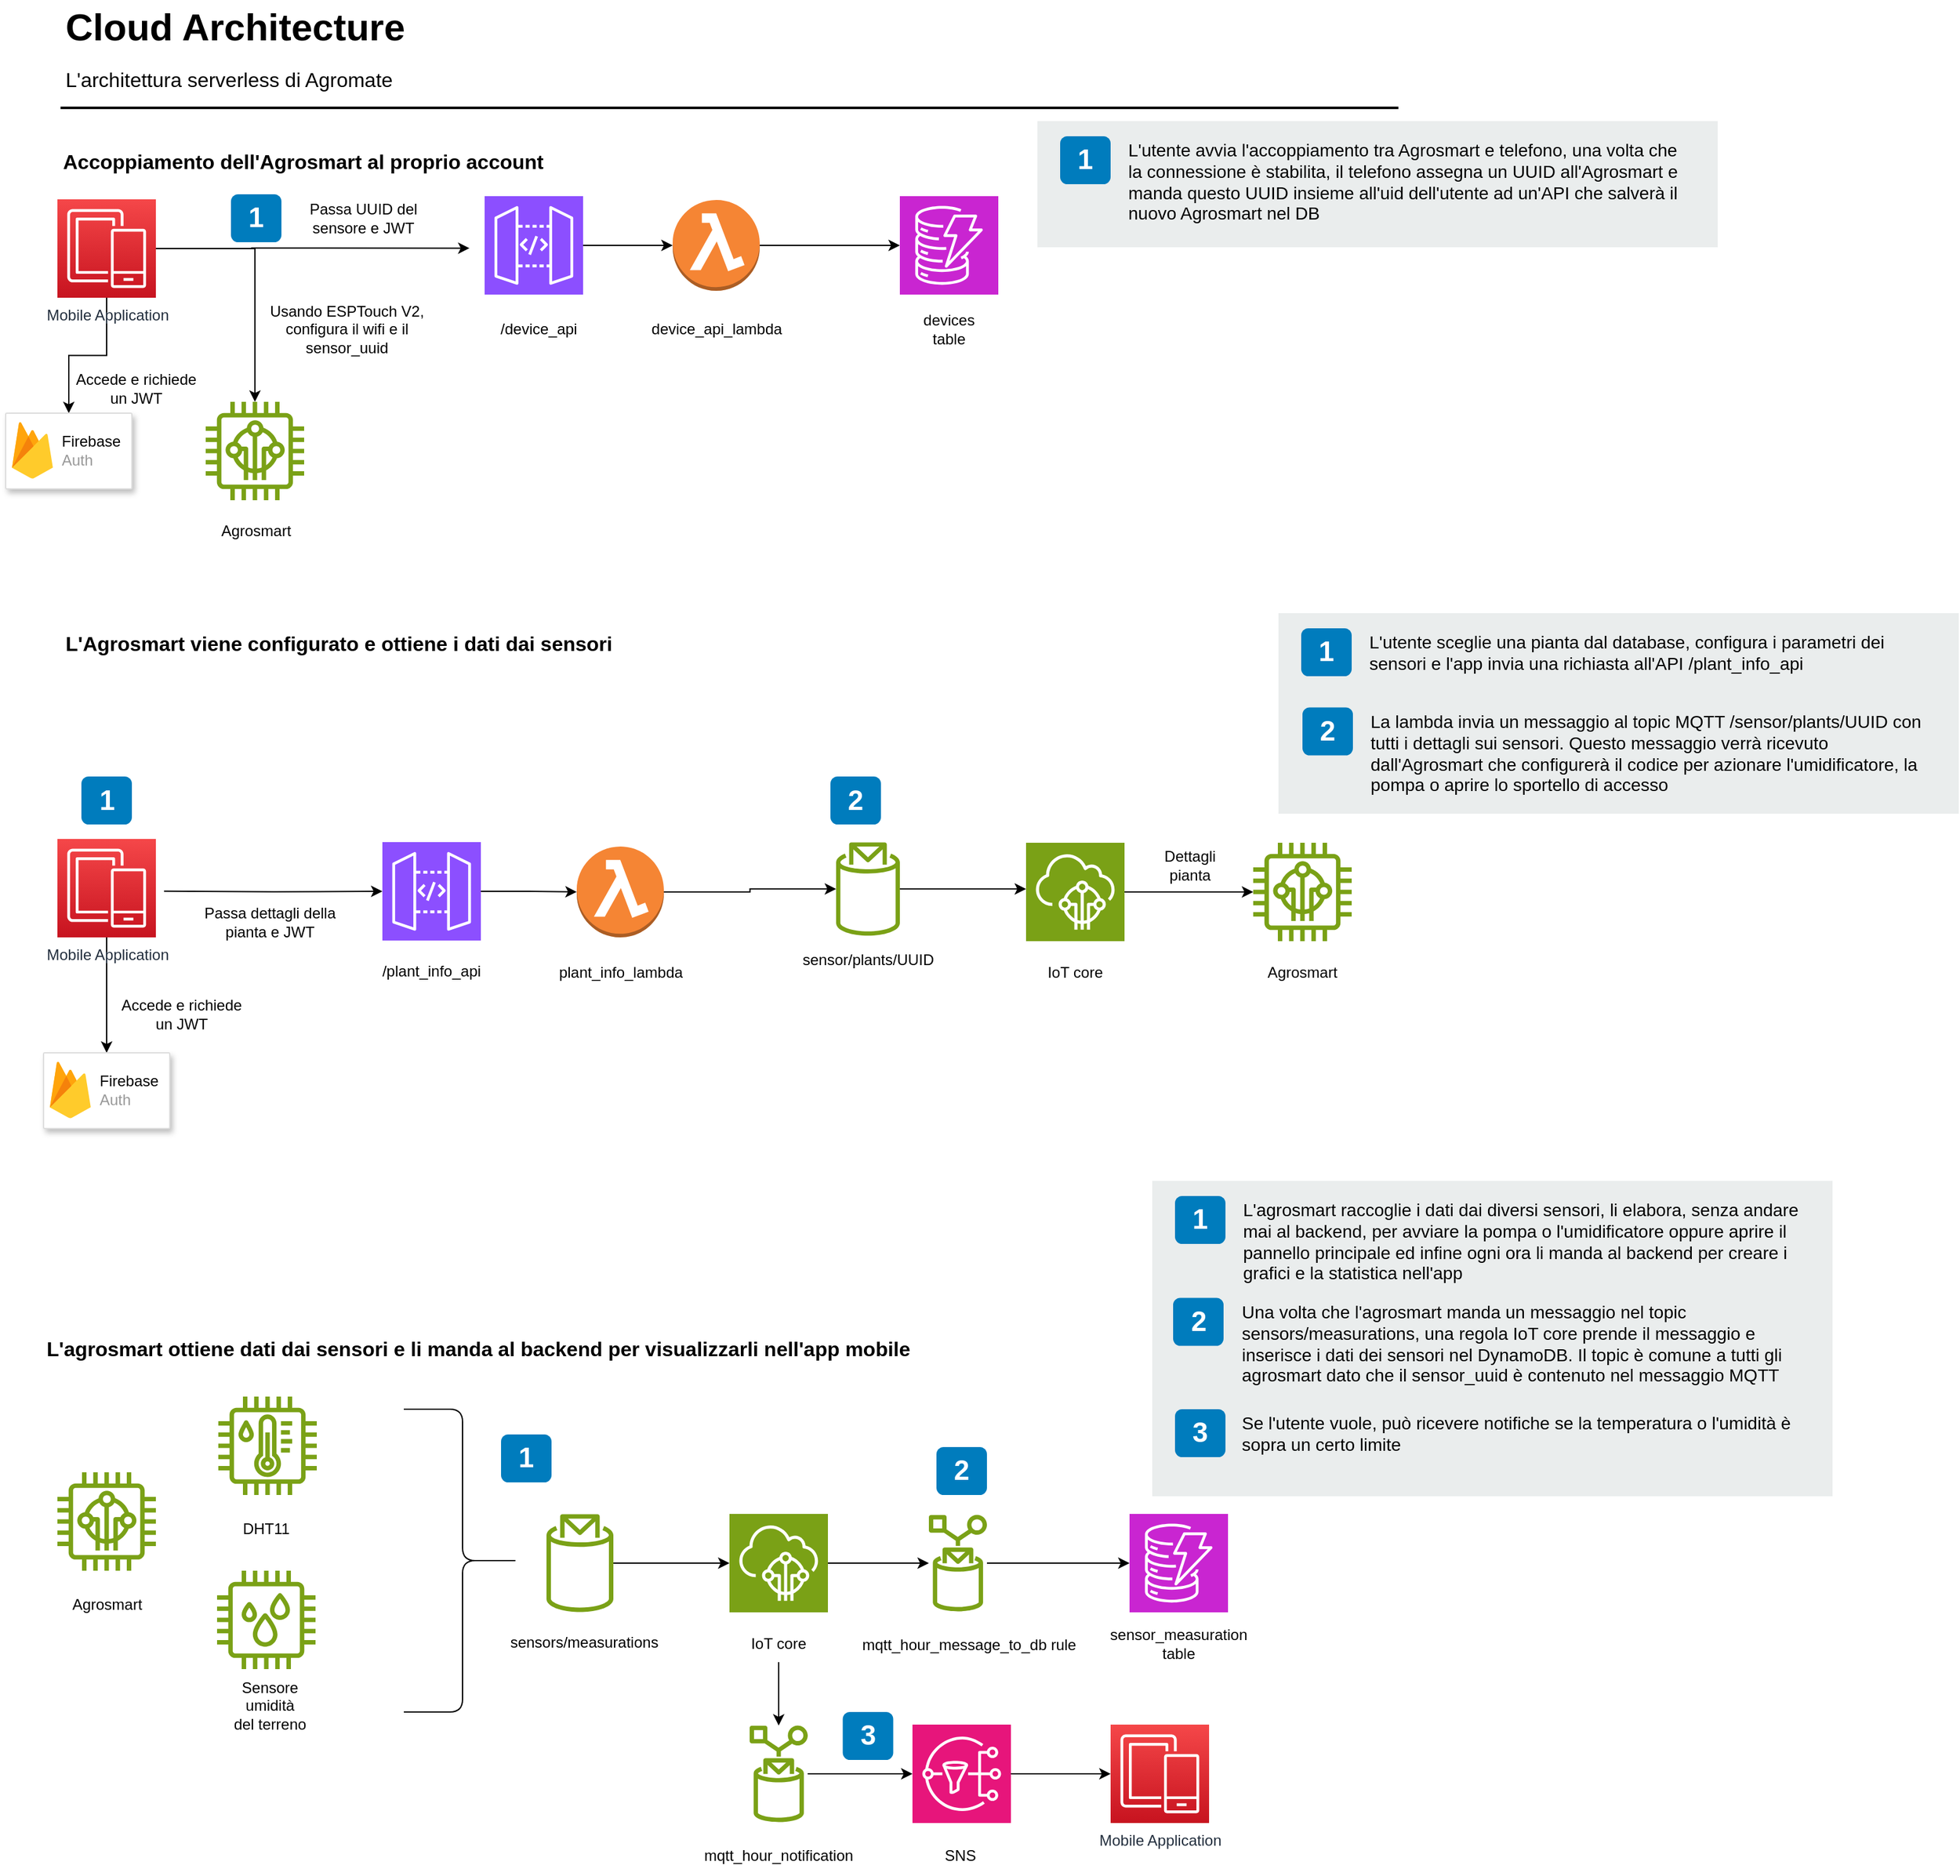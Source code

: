 <mxfile version="21.7.5" type="github">
  <diagram id="Ht1M8jgEwFfnCIfOTk4-" name="Page-1">
    <mxGraphModel dx="1424" dy="897" grid="1" gridSize="10" guides="1" tooltips="1" connect="1" arrows="1" fold="1" page="1" pageScale="1" pageWidth="1169" pageHeight="827" math="0" shadow="0">
      <root>
        <mxCell id="0" />
        <mxCell id="1" parent="0" />
        <mxCell id="-QjtrjUzRDEMRZ5MF8oH-9" value="1" style="rounded=1;whiteSpace=wrap;html=1;fillColor=#007CBD;strokeColor=none;fontColor=#FFFFFF;fontStyle=1;fontSize=22;" parent="1" vertex="1">
          <mxGeometry x="71.5" y="679.5" width="40" height="38" as="geometry" />
        </mxCell>
        <mxCell id="1DUO-ZfJQV2c34KI3G3T-34" value="" style="edgeStyle=orthogonalEdgeStyle;rounded=0;orthogonalLoop=1;jettySize=auto;html=1;" parent="1" source="-QjtrjUzRDEMRZ5MF8oH-26" target="1DUO-ZfJQV2c34KI3G3T-30" edge="1">
          <mxGeometry relative="1" as="geometry" />
        </mxCell>
        <mxCell id="-QjtrjUzRDEMRZ5MF8oH-26" value="Mobile Application" style="outlineConnect=0;fontColor=#232F3E;gradientColor=#F54749;gradientDirection=north;fillColor=#C7131F;strokeColor=#ffffff;dashed=0;verticalLabelPosition=bottom;verticalAlign=top;align=center;html=1;fontSize=12;fontStyle=0;aspect=fixed;shape=mxgraph.aws4.resourceIcon;resIcon=mxgraph.aws4.mobile;" parent="1" vertex="1">
          <mxGeometry x="52.5" y="729" width="78" height="78" as="geometry" />
        </mxCell>
        <mxCell id="-QjtrjUzRDEMRZ5MF8oH-27" value="2" style="rounded=1;whiteSpace=wrap;html=1;fillColor=#007CBD;strokeColor=none;fontColor=#FFFFFF;fontStyle=1;fontSize=22;" parent="1" vertex="1">
          <mxGeometry x="665" y="679.5" width="40" height="38" as="geometry" />
        </mxCell>
        <mxCell id="-QjtrjUzRDEMRZ5MF8oH-47" value="Cloud Architecture" style="text;html=1;resizable=0;points=[];autosize=1;align=left;verticalAlign=top;spacingTop=-4;fontSize=30;fontStyle=1" parent="1" vertex="1">
          <mxGeometry x="56.5" y="64.5" width="290" height="40" as="geometry" />
        </mxCell>
        <mxCell id="-QjtrjUzRDEMRZ5MF8oH-48" value="L&#39;architettura serverless di Agromate" style="text;html=1;resizable=0;points=[];autosize=1;align=left;verticalAlign=top;spacingTop=-4;fontSize=16;" parent="1" vertex="1">
          <mxGeometry x="56.5" y="114.5" width="280" height="30" as="geometry" />
        </mxCell>
        <mxCell id="-QjtrjUzRDEMRZ5MF8oH-49" value="&lt;div&gt;L&#39;Agrosmart viene configurato e ottiene i dati dai sensori&lt;/div&gt;" style="text;html=1;resizable=0;points=[];autosize=1;align=left;verticalAlign=top;spacingTop=-4;fontSize=16;fontStyle=1" parent="1" vertex="1">
          <mxGeometry x="56.5" y="561.5" width="450" height="30" as="geometry" />
        </mxCell>
        <mxCell id="SCVMTBWpLvtzJIhz15lM-1" value="" style="line;strokeWidth=2;html=1;fontSize=14;" parent="1" vertex="1">
          <mxGeometry x="55" y="144.5" width="1060" height="10" as="geometry" />
        </mxCell>
        <mxCell id="7OVz4w7n9kzEPWy-4BBC-3" value="" style="rounded=0;whiteSpace=wrap;html=1;fillColor=#EAEDED;fontSize=22;fontColor=#FFFFFF;strokeColor=none;labelBackgroundColor=none;" parent="1" vertex="1">
          <mxGeometry x="1020" y="550" width="539" height="159" as="geometry" />
        </mxCell>
        <mxCell id="7OVz4w7n9kzEPWy-4BBC-4" value="1" style="rounded=1;whiteSpace=wrap;html=1;fillColor=#007CBD;strokeColor=none;fontColor=#FFFFFF;fontStyle=1;fontSize=22;labelBackgroundColor=none;" parent="1" vertex="1">
          <mxGeometry x="1038" y="562" width="40" height="38" as="geometry" />
        </mxCell>
        <mxCell id="7OVz4w7n9kzEPWy-4BBC-5" value="2" style="rounded=1;whiteSpace=wrap;html=1;fillColor=#007CBD;strokeColor=none;fontColor=#FFFFFF;fontStyle=1;fontSize=22;labelBackgroundColor=none;" parent="1" vertex="1">
          <mxGeometry x="1039" y="624.75" width="40" height="38" as="geometry" />
        </mxCell>
        <mxCell id="7OVz4w7n9kzEPWy-4BBC-13" value="L&#39;utente sceglie una pianta dal database, configura i parametri dei sensori e l&#39;app invia una richiasta all&#39;API /plant_info_api" style="text;html=1;align=left;verticalAlign=top;spacingTop=-4;fontSize=14;labelBackgroundColor=none;whiteSpace=wrap;" parent="1" vertex="1">
          <mxGeometry x="1089.5" y="561.5" width="449" height="47.5" as="geometry" />
        </mxCell>
        <mxCell id="7OVz4w7n9kzEPWy-4BBC-14" value="La lambda invia un messaggio al topic MQTT /sensor/plants/UUID con tutti i dettagli sui sensori. Questo messaggio verrà ricevuto dall&#39;Agrosmart che configurerà il codice per azionare l&#39;umidificatore, la pompa o aprire lo sportello di accesso" style="text;html=1;align=left;verticalAlign=top;spacingTop=-4;fontSize=14;labelBackgroundColor=none;whiteSpace=wrap;" parent="1" vertex="1">
          <mxGeometry x="1091" y="625.25" width="450" height="73.75" as="geometry" />
        </mxCell>
        <mxCell id="1DUO-ZfJQV2c34KI3G3T-9" value="" style="edgeStyle=orthogonalEdgeStyle;rounded=0;orthogonalLoop=1;jettySize=auto;html=1;" parent="1" target="1DUO-ZfJQV2c34KI3G3T-8" edge="1">
          <mxGeometry relative="1" as="geometry">
            <mxPoint x="137" y="770.412" as="sourcePoint" />
          </mxGeometry>
        </mxCell>
        <mxCell id="1DUO-ZfJQV2c34KI3G3T-11" value="" style="edgeStyle=orthogonalEdgeStyle;rounded=0;orthogonalLoop=1;jettySize=auto;html=1;" parent="1" source="1DUO-ZfJQV2c34KI3G3T-8" target="1DUO-ZfJQV2c34KI3G3T-10" edge="1">
          <mxGeometry relative="1" as="geometry" />
        </mxCell>
        <mxCell id="1DUO-ZfJQV2c34KI3G3T-8" value="" style="sketch=0;points=[[0,0,0],[0.25,0,0],[0.5,0,0],[0.75,0,0],[1,0,0],[0,1,0],[0.25,1,0],[0.5,1,0],[0.75,1,0],[1,1,0],[0,0.25,0],[0,0.5,0],[0,0.75,0],[1,0.25,0],[1,0.5,0],[1,0.75,0]];outlineConnect=0;fontColor=#232F3E;fillColor=#8C4FFF;strokeColor=#ffffff;dashed=0;verticalLabelPosition=bottom;verticalAlign=top;align=center;html=1;fontSize=12;fontStyle=0;aspect=fixed;shape=mxgraph.aws4.resourceIcon;resIcon=mxgraph.aws4.api_gateway;" parent="1" vertex="1">
          <mxGeometry x="310" y="731.5" width="78" height="78" as="geometry" />
        </mxCell>
        <mxCell id="1DUO-ZfJQV2c34KI3G3T-13" value="" style="edgeStyle=orthogonalEdgeStyle;rounded=0;orthogonalLoop=1;jettySize=auto;html=1;" parent="1" source="1DUO-ZfJQV2c34KI3G3T-10" target="1DUO-ZfJQV2c34KI3G3T-12" edge="1">
          <mxGeometry relative="1" as="geometry" />
        </mxCell>
        <mxCell id="1DUO-ZfJQV2c34KI3G3T-10" value="" style="outlineConnect=0;dashed=0;verticalLabelPosition=bottom;verticalAlign=top;align=center;html=1;shape=mxgraph.aws3.lambda_function;fillColor=#F58534;gradientColor=none;" parent="1" vertex="1">
          <mxGeometry x="464" y="735" width="69" height="72" as="geometry" />
        </mxCell>
        <mxCell id="1DUO-ZfJQV2c34KI3G3T-25" value="" style="edgeStyle=orthogonalEdgeStyle;rounded=0;orthogonalLoop=1;jettySize=auto;html=1;" parent="1" source="1DUO-ZfJQV2c34KI3G3T-12" target="1DUO-ZfJQV2c34KI3G3T-16" edge="1">
          <mxGeometry relative="1" as="geometry">
            <Array as="points">
              <mxPoint x="800" y="769" />
              <mxPoint x="800" y="769" />
            </Array>
          </mxGeometry>
        </mxCell>
        <mxCell id="1DUO-ZfJQV2c34KI3G3T-12" value="" style="sketch=0;outlineConnect=0;fontColor=#232F3E;gradientColor=none;fillColor=#7AA116;strokeColor=none;dashed=0;verticalLabelPosition=bottom;verticalAlign=top;align=center;html=1;fontSize=12;fontStyle=0;aspect=fixed;pointerEvents=1;shape=mxgraph.aws4.topic_2;" parent="1" vertex="1">
          <mxGeometry x="669.5" y="731.5" width="50.5" height="74.32" as="geometry" />
        </mxCell>
        <mxCell id="1DUO-ZfJQV2c34KI3G3T-18" value="" style="edgeStyle=orthogonalEdgeStyle;rounded=0;orthogonalLoop=1;jettySize=auto;html=1;" parent="1" source="1DUO-ZfJQV2c34KI3G3T-16" target="1DUO-ZfJQV2c34KI3G3T-17" edge="1">
          <mxGeometry relative="1" as="geometry" />
        </mxCell>
        <mxCell id="1DUO-ZfJQV2c34KI3G3T-16" value="" style="sketch=0;points=[[0,0,0],[0.25,0,0],[0.5,0,0],[0.75,0,0],[1,0,0],[0,1,0],[0.25,1,0],[0.5,1,0],[0.75,1,0],[1,1,0],[0,0.25,0],[0,0.5,0],[0,0.75,0],[1,0.25,0],[1,0.5,0],[1,0.75,0]];outlineConnect=0;fontColor=#232F3E;fillColor=#7AA116;strokeColor=#ffffff;dashed=0;verticalLabelPosition=bottom;verticalAlign=top;align=center;html=1;fontSize=12;fontStyle=0;aspect=fixed;shape=mxgraph.aws4.resourceIcon;resIcon=mxgraph.aws4.iot_core;" parent="1" vertex="1">
          <mxGeometry x="820" y="732" width="78" height="78" as="geometry" />
        </mxCell>
        <mxCell id="1DUO-ZfJQV2c34KI3G3T-17" value="" style="sketch=0;outlineConnect=0;fontColor=#232F3E;gradientColor=none;fillColor=#7AA116;strokeColor=none;dashed=0;verticalLabelPosition=bottom;verticalAlign=top;align=center;html=1;fontSize=12;fontStyle=0;aspect=fixed;pointerEvents=1;shape=mxgraph.aws4.iot_thing_freertos_device;" parent="1" vertex="1">
          <mxGeometry x="1000" y="732" width="78" height="78" as="geometry" />
        </mxCell>
        <mxCell id="1DUO-ZfJQV2c34KI3G3T-19" value="/plant_info_api" style="text;html=1;strokeColor=none;fillColor=none;align=center;verticalAlign=middle;whiteSpace=wrap;rounded=0;" parent="1" vertex="1">
          <mxGeometry x="319" y="819" width="60" height="30" as="geometry" />
        </mxCell>
        <mxCell id="1DUO-ZfJQV2c34KI3G3T-20" value="plant_info_lambda" style="text;html=1;strokeColor=none;fillColor=none;align=center;verticalAlign=middle;whiteSpace=wrap;rounded=0;" parent="1" vertex="1">
          <mxGeometry x="469" y="820" width="60" height="30" as="geometry" />
        </mxCell>
        <mxCell id="1DUO-ZfJQV2c34KI3G3T-21" value="sensor/plants/UUID" style="text;html=1;strokeColor=none;fillColor=none;align=center;verticalAlign=middle;whiteSpace=wrap;rounded=0;" parent="1" vertex="1">
          <mxGeometry x="665" y="810" width="60" height="30" as="geometry" />
        </mxCell>
        <mxCell id="1DUO-ZfJQV2c34KI3G3T-22" value="Agrosmart" style="text;html=1;strokeColor=none;fillColor=none;align=center;verticalAlign=middle;whiteSpace=wrap;rounded=0;" parent="1" vertex="1">
          <mxGeometry x="1009" y="820" width="60" height="30" as="geometry" />
        </mxCell>
        <mxCell id="1DUO-ZfJQV2c34KI3G3T-23" value="IoT core" style="text;html=1;strokeColor=none;fillColor=none;align=center;verticalAlign=middle;whiteSpace=wrap;rounded=0;" parent="1" vertex="1">
          <mxGeometry x="829" y="820" width="60" height="30" as="geometry" />
        </mxCell>
        <mxCell id="1DUO-ZfJQV2c34KI3G3T-28" value="Accoppiamento dell&#39;Agrosmart al proprio account" style="text;html=1;resizable=0;points=[];autosize=1;align=left;verticalAlign=top;spacingTop=-4;fontSize=16;fontStyle=1" parent="1" vertex="1">
          <mxGeometry x="55" y="180" width="400" height="30" as="geometry" />
        </mxCell>
        <mxCell id="1DUO-ZfJQV2c34KI3G3T-29" value="Passa dettagli della pianta e JWT" style="text;html=1;strokeColor=none;fillColor=none;align=center;verticalAlign=middle;whiteSpace=wrap;rounded=0;" parent="1" vertex="1">
          <mxGeometry x="156" y="780" width="130" height="30" as="geometry" />
        </mxCell>
        <mxCell id="1DUO-ZfJQV2c34KI3G3T-30" value="" style="strokeColor=#dddddd;shadow=1;strokeWidth=1;rounded=1;absoluteArcSize=1;arcSize=2;" parent="1" vertex="1">
          <mxGeometry x="41.5" y="898.5" width="100" height="60" as="geometry" />
        </mxCell>
        <mxCell id="1DUO-ZfJQV2c34KI3G3T-31" value="&lt;div&gt;&lt;font color=&quot;#000000&quot;&gt;Firebase&lt;/font&gt;&lt;br&gt;&lt;/div&gt;&lt;div&gt;Auth&lt;/div&gt;" style="sketch=0;dashed=0;connectable=0;html=1;fillColor=#5184F3;strokeColor=none;shape=mxgraph.gcp2.firebase;part=1;labelPosition=right;verticalLabelPosition=middle;align=left;verticalAlign=middle;spacingLeft=5;fontColor=#999999;fontSize=12;" parent="1DUO-ZfJQV2c34KI3G3T-30" vertex="1">
          <mxGeometry width="32.4" height="45" relative="1" as="geometry">
            <mxPoint x="5" y="7" as="offset" />
          </mxGeometry>
        </mxCell>
        <mxCell id="1DUO-ZfJQV2c34KI3G3T-35" value="Accede e richiede un JWT" style="text;html=1;strokeColor=none;fillColor=none;align=center;verticalAlign=middle;whiteSpace=wrap;rounded=0;" parent="1" vertex="1">
          <mxGeometry x="96" y="849" width="110" height="38.5" as="geometry" />
        </mxCell>
        <mxCell id="1DUO-ZfJQV2c34KI3G3T-36" value="1" style="rounded=1;whiteSpace=wrap;html=1;fillColor=#007CBD;strokeColor=none;fontColor=#FFFFFF;fontStyle=1;fontSize=22;" parent="1" vertex="1">
          <mxGeometry x="190" y="218" width="40" height="38" as="geometry" />
        </mxCell>
        <mxCell id="1DUO-ZfJQV2c34KI3G3T-37" value="" style="edgeStyle=orthogonalEdgeStyle;rounded=0;orthogonalLoop=1;jettySize=auto;html=1;" parent="1" source="1DUO-ZfJQV2c34KI3G3T-38" target="1DUO-ZfJQV2c34KI3G3T-46" edge="1">
          <mxGeometry relative="1" as="geometry" />
        </mxCell>
        <mxCell id="1DUO-ZfJQV2c34KI3G3T-52" value="" style="edgeStyle=orthogonalEdgeStyle;rounded=0;orthogonalLoop=1;jettySize=auto;html=1;" parent="1" source="1DUO-ZfJQV2c34KI3G3T-38" target="1DUO-ZfJQV2c34KI3G3T-49" edge="1">
          <mxGeometry relative="1" as="geometry" />
        </mxCell>
        <mxCell id="1DUO-ZfJQV2c34KI3G3T-38" value="Mobile Application" style="outlineConnect=0;fontColor=#232F3E;gradientColor=#F54749;gradientDirection=north;fillColor=#C7131F;strokeColor=#ffffff;dashed=0;verticalLabelPosition=bottom;verticalAlign=top;align=center;html=1;fontSize=12;fontStyle=0;aspect=fixed;shape=mxgraph.aws4.resourceIcon;resIcon=mxgraph.aws4.mobile;" parent="1" vertex="1">
          <mxGeometry x="52.5" y="222" width="78" height="78" as="geometry" />
        </mxCell>
        <mxCell id="1DUO-ZfJQV2c34KI3G3T-39" value="" style="edgeStyle=orthogonalEdgeStyle;rounded=0;orthogonalLoop=1;jettySize=auto;html=1;" parent="1" edge="1">
          <mxGeometry relative="1" as="geometry">
            <mxPoint x="206" y="260.652" as="sourcePoint" />
            <mxPoint x="379" y="260.706" as="targetPoint" />
          </mxGeometry>
        </mxCell>
        <mxCell id="1DUO-ZfJQV2c34KI3G3T-40" value="" style="edgeStyle=orthogonalEdgeStyle;rounded=0;orthogonalLoop=1;jettySize=auto;html=1;" parent="1" source="1DUO-ZfJQV2c34KI3G3T-41" target="1DUO-ZfJQV2c34KI3G3T-42" edge="1">
          <mxGeometry relative="1" as="geometry" />
        </mxCell>
        <mxCell id="1DUO-ZfJQV2c34KI3G3T-41" value="" style="sketch=0;points=[[0,0,0],[0.25,0,0],[0.5,0,0],[0.75,0,0],[1,0,0],[0,1,0],[0.25,1,0],[0.5,1,0],[0.75,1,0],[1,1,0],[0,0.25,0],[0,0.5,0],[0,0.75,0],[1,0.25,0],[1,0.5,0],[1,0.75,0]];outlineConnect=0;fontColor=#232F3E;fillColor=#8C4FFF;strokeColor=#ffffff;dashed=0;verticalLabelPosition=bottom;verticalAlign=top;align=center;html=1;fontSize=12;fontStyle=0;aspect=fixed;shape=mxgraph.aws4.resourceIcon;resIcon=mxgraph.aws4.api_gateway;" parent="1" vertex="1">
          <mxGeometry x="391" y="219.5" width="78" height="78" as="geometry" />
        </mxCell>
        <mxCell id="1DUO-ZfJQV2c34KI3G3T-60" value="" style="edgeStyle=orthogonalEdgeStyle;rounded=0;orthogonalLoop=1;jettySize=auto;html=1;" parent="1" source="1DUO-ZfJQV2c34KI3G3T-42" target="1DUO-ZfJQV2c34KI3G3T-59" edge="1">
          <mxGeometry relative="1" as="geometry" />
        </mxCell>
        <mxCell id="1DUO-ZfJQV2c34KI3G3T-42" value="" style="outlineConnect=0;dashed=0;verticalLabelPosition=bottom;verticalAlign=top;align=center;html=1;shape=mxgraph.aws3.lambda_function;fillColor=#F58534;gradientColor=none;" parent="1" vertex="1">
          <mxGeometry x="540" y="222.5" width="69" height="72" as="geometry" />
        </mxCell>
        <mxCell id="1DUO-ZfJQV2c34KI3G3T-43" value="/device_api" style="text;html=1;strokeColor=none;fillColor=none;align=center;verticalAlign=middle;whiteSpace=wrap;rounded=0;" parent="1" vertex="1">
          <mxGeometry x="404" y="310" width="60" height="30" as="geometry" />
        </mxCell>
        <mxCell id="1DUO-ZfJQV2c34KI3G3T-44" value="&lt;div&gt;device_api_lambda&lt;/div&gt;" style="text;html=1;strokeColor=none;fillColor=none;align=center;verticalAlign=middle;whiteSpace=wrap;rounded=0;" parent="1" vertex="1">
          <mxGeometry x="544.5" y="310" width="60" height="30" as="geometry" />
        </mxCell>
        <mxCell id="1DUO-ZfJQV2c34KI3G3T-45" value="Passa UUID del sensore e JWT" style="text;html=1;strokeColor=none;fillColor=none;align=center;verticalAlign=middle;whiteSpace=wrap;rounded=0;" parent="1" vertex="1">
          <mxGeometry x="230" y="222" width="130" height="30" as="geometry" />
        </mxCell>
        <mxCell id="1DUO-ZfJQV2c34KI3G3T-46" value="" style="strokeColor=#dddddd;shadow=1;strokeWidth=1;rounded=1;absoluteArcSize=1;arcSize=2;" parent="1" vertex="1">
          <mxGeometry x="11.5" y="391.5" width="100" height="60" as="geometry" />
        </mxCell>
        <mxCell id="1DUO-ZfJQV2c34KI3G3T-47" value="&lt;div&gt;&lt;font color=&quot;#000000&quot;&gt;Firebase&lt;/font&gt;&lt;br&gt;&lt;/div&gt;&lt;div&gt;Auth&lt;/div&gt;" style="sketch=0;dashed=0;connectable=0;html=1;fillColor=#5184F3;strokeColor=none;shape=mxgraph.gcp2.firebase;part=1;labelPosition=right;verticalLabelPosition=middle;align=left;verticalAlign=middle;spacingLeft=5;fontColor=#999999;fontSize=12;" parent="1DUO-ZfJQV2c34KI3G3T-46" vertex="1">
          <mxGeometry width="32.4" height="45" relative="1" as="geometry">
            <mxPoint x="5" y="7" as="offset" />
          </mxGeometry>
        </mxCell>
        <mxCell id="1DUO-ZfJQV2c34KI3G3T-48" value="Accede e richiede un JWT" style="text;html=1;strokeColor=none;fillColor=none;align=center;verticalAlign=middle;whiteSpace=wrap;rounded=0;" parent="1" vertex="1">
          <mxGeometry x="60" y="353" width="110" height="38.5" as="geometry" />
        </mxCell>
        <mxCell id="1DUO-ZfJQV2c34KI3G3T-49" value="" style="sketch=0;outlineConnect=0;fontColor=#232F3E;gradientColor=none;fillColor=#7AA116;strokeColor=none;dashed=0;verticalLabelPosition=bottom;verticalAlign=top;align=center;html=1;fontSize=12;fontStyle=0;aspect=fixed;pointerEvents=1;shape=mxgraph.aws4.iot_thing_freertos_device;" parent="1" vertex="1">
          <mxGeometry x="170" y="382.5" width="78" height="78" as="geometry" />
        </mxCell>
        <mxCell id="1DUO-ZfJQV2c34KI3G3T-53" value="Usando ESPTouch V2, configura il wifi e il sensor_uuid" style="text;html=1;strokeColor=none;fillColor=none;align=center;verticalAlign=middle;whiteSpace=wrap;rounded=0;" parent="1" vertex="1">
          <mxGeometry x="216.5" y="300.5" width="130" height="49" as="geometry" />
        </mxCell>
        <mxCell id="1DUO-ZfJQV2c34KI3G3T-54" value="" style="rounded=0;whiteSpace=wrap;html=1;fillColor=#EAEDED;fontSize=22;fontColor=#FFFFFF;strokeColor=none;labelBackgroundColor=none;" parent="1" vertex="1">
          <mxGeometry x="829" y="160" width="539" height="100" as="geometry" />
        </mxCell>
        <mxCell id="1DUO-ZfJQV2c34KI3G3T-55" value="1" style="rounded=1;whiteSpace=wrap;html=1;fillColor=#007CBD;strokeColor=none;fontColor=#FFFFFF;fontStyle=1;fontSize=22;labelBackgroundColor=none;" parent="1" vertex="1">
          <mxGeometry x="847" y="172" width="40" height="38" as="geometry" />
        </mxCell>
        <mxCell id="1DUO-ZfJQV2c34KI3G3T-57" value="L&#39;utente avvia l&#39;accoppiamento tra Agrosmart e telefono, una volta che la connessione è stabilita, il telefono assegna un UUID all&#39;Agrosmart e manda questo UUID insieme all&#39;uid dell&#39;utente ad un&#39;API che salverà il nuovo Agrosmart nel DB" style="text;html=1;align=left;verticalAlign=top;spacingTop=-4;fontSize=14;labelBackgroundColor=none;whiteSpace=wrap;" parent="1" vertex="1">
          <mxGeometry x="898.5" y="171.5" width="449" height="78.5" as="geometry" />
        </mxCell>
        <mxCell id="1DUO-ZfJQV2c34KI3G3T-59" value="" style="sketch=0;points=[[0,0,0],[0.25,0,0],[0.5,0,0],[0.75,0,0],[1,0,0],[0,1,0],[0.25,1,0],[0.5,1,0],[0.75,1,0],[1,1,0],[0,0.25,0],[0,0.5,0],[0,0.75,0],[1,0.25,0],[1,0.5,0],[1,0.75,0]];outlineConnect=0;fontColor=#232F3E;fillColor=#C925D1;strokeColor=#ffffff;dashed=0;verticalLabelPosition=bottom;verticalAlign=top;align=center;html=1;fontSize=12;fontStyle=0;aspect=fixed;shape=mxgraph.aws4.resourceIcon;resIcon=mxgraph.aws4.dynamodb;" parent="1" vertex="1">
          <mxGeometry x="720" y="219.5" width="78" height="78" as="geometry" />
        </mxCell>
        <mxCell id="1DUO-ZfJQV2c34KI3G3T-61" value="devices table" style="text;html=1;strokeColor=none;fillColor=none;align=center;verticalAlign=middle;whiteSpace=wrap;rounded=0;" parent="1" vertex="1">
          <mxGeometry x="729" y="310" width="60" height="30" as="geometry" />
        </mxCell>
        <mxCell id="1DUO-ZfJQV2c34KI3G3T-62" value="Agrosmart" style="text;html=1;strokeColor=none;fillColor=none;align=center;verticalAlign=middle;whiteSpace=wrap;rounded=0;" parent="1" vertex="1">
          <mxGeometry x="180" y="470" width="60" height="30" as="geometry" />
        </mxCell>
        <mxCell id="1DUO-ZfJQV2c34KI3G3T-63" value="Dettagli pianta" style="text;html=1;strokeColor=none;fillColor=none;align=center;verticalAlign=middle;whiteSpace=wrap;rounded=0;" parent="1" vertex="1">
          <mxGeometry x="920" y="735" width="60" height="30" as="geometry" />
        </mxCell>
        <mxCell id="1DUO-ZfJQV2c34KI3G3T-64" value="L&#39;agrosmart ottiene dati dai sensori e li manda al backend per visualizzarli nell&#39;app mobile" style="text;html=1;resizable=0;points=[];autosize=1;align=left;verticalAlign=top;spacingTop=-4;fontSize=16;fontStyle=1" parent="1" vertex="1">
          <mxGeometry x="41.5" y="1121" width="710" height="30" as="geometry" />
        </mxCell>
        <mxCell id="1DUO-ZfJQV2c34KI3G3T-65" value="" style="sketch=0;outlineConnect=0;fontColor=#232F3E;gradientColor=none;fillColor=#7AA116;strokeColor=none;dashed=0;verticalLabelPosition=bottom;verticalAlign=top;align=center;html=1;fontSize=12;fontStyle=0;aspect=fixed;pointerEvents=1;shape=mxgraph.aws4.iot_thing_freertos_device;" parent="1" vertex="1">
          <mxGeometry x="52.5" y="1231" width="78" height="78" as="geometry" />
        </mxCell>
        <mxCell id="1DUO-ZfJQV2c34KI3G3T-66" value="" style="sketch=0;outlineConnect=0;fontColor=#232F3E;gradientColor=none;fillColor=#7AA116;strokeColor=none;dashed=0;verticalLabelPosition=bottom;verticalAlign=top;align=center;html=1;fontSize=12;fontStyle=0;aspect=fixed;pointerEvents=1;shape=mxgraph.aws4.iot_thing_temperature_humidity_sensor;" parent="1" vertex="1">
          <mxGeometry x="180" y="1171" width="78" height="78" as="geometry" />
        </mxCell>
        <mxCell id="1DUO-ZfJQV2c34KI3G3T-67" value="DHT11" style="text;html=1;strokeColor=none;fillColor=none;align=center;verticalAlign=middle;whiteSpace=wrap;rounded=0;" parent="1" vertex="1">
          <mxGeometry x="188" y="1261" width="60" height="30" as="geometry" />
        </mxCell>
        <mxCell id="1DUO-ZfJQV2c34KI3G3T-68" value="Agrosmart" style="text;html=1;strokeColor=none;fillColor=none;align=center;verticalAlign=middle;whiteSpace=wrap;rounded=0;" parent="1" vertex="1">
          <mxGeometry x="61.5" y="1321" width="60" height="30" as="geometry" />
        </mxCell>
        <mxCell id="1DUO-ZfJQV2c34KI3G3T-70" value="" style="sketch=0;outlineConnect=0;fontColor=#232F3E;gradientColor=none;fillColor=#7AA116;strokeColor=none;dashed=0;verticalLabelPosition=bottom;verticalAlign=top;align=center;html=1;fontSize=12;fontStyle=0;aspect=fixed;pointerEvents=1;shape=mxgraph.aws4.iot_thing_humidity_sensor;" parent="1" vertex="1">
          <mxGeometry x="179" y="1309" width="78" height="78" as="geometry" />
        </mxCell>
        <mxCell id="1DUO-ZfJQV2c34KI3G3T-71" value="Sensore umidità del terreno" style="text;html=1;strokeColor=none;fillColor=none;align=center;verticalAlign=middle;whiteSpace=wrap;rounded=0;" parent="1" vertex="1">
          <mxGeometry x="191" y="1401" width="60" height="30" as="geometry" />
        </mxCell>
        <mxCell id="1DUO-ZfJQV2c34KI3G3T-74" value="" style="shape=curlyBracket;whiteSpace=wrap;html=1;rounded=1;flipH=1;labelPosition=right;verticalLabelPosition=middle;align=left;verticalAlign=middle;" parent="1" vertex="1">
          <mxGeometry x="327" y="1181" width="93" height="240" as="geometry" />
        </mxCell>
        <mxCell id="1DUO-ZfJQV2c34KI3G3T-79" value="" style="edgeStyle=orthogonalEdgeStyle;rounded=0;orthogonalLoop=1;jettySize=auto;html=1;" parent="1" source="1DUO-ZfJQV2c34KI3G3T-75" target="1DUO-ZfJQV2c34KI3G3T-77" edge="1">
          <mxGeometry relative="1" as="geometry" />
        </mxCell>
        <mxCell id="1DUO-ZfJQV2c34KI3G3T-75" value="" style="sketch=0;outlineConnect=0;fontColor=#232F3E;gradientColor=none;fillColor=#7AA116;strokeColor=none;dashed=0;verticalLabelPosition=bottom;verticalAlign=top;align=center;html=1;fontSize=12;fontStyle=0;aspect=fixed;pointerEvents=1;shape=mxgraph.aws4.topic_2;" parent="1" vertex="1">
          <mxGeometry x="440" y="1264" width="53" height="78" as="geometry" />
        </mxCell>
        <mxCell id="1DUO-ZfJQV2c34KI3G3T-76" value="sensors/measurations" style="text;html=1;strokeColor=none;fillColor=none;align=center;verticalAlign=middle;whiteSpace=wrap;rounded=0;" parent="1" vertex="1">
          <mxGeometry x="440" y="1351" width="60" height="30" as="geometry" />
        </mxCell>
        <mxCell id="1DUO-ZfJQV2c34KI3G3T-81" value="" style="edgeStyle=orthogonalEdgeStyle;rounded=0;orthogonalLoop=1;jettySize=auto;html=1;" parent="1" source="1DUO-ZfJQV2c34KI3G3T-77" target="1DUO-ZfJQV2c34KI3G3T-80" edge="1">
          <mxGeometry relative="1" as="geometry" />
        </mxCell>
        <mxCell id="1DUO-ZfJQV2c34KI3G3T-77" value="" style="sketch=0;points=[[0,0,0],[0.25,0,0],[0.5,0,0],[0.75,0,0],[1,0,0],[0,1,0],[0.25,1,0],[0.5,1,0],[0.75,1,0],[1,1,0],[0,0.25,0],[0,0.5,0],[0,0.75,0],[1,0.25,0],[1,0.5,0],[1,0.75,0]];outlineConnect=0;fontColor=#232F3E;fillColor=#7AA116;strokeColor=#ffffff;dashed=0;verticalLabelPosition=bottom;verticalAlign=top;align=center;html=1;fontSize=12;fontStyle=0;aspect=fixed;shape=mxgraph.aws4.resourceIcon;resIcon=mxgraph.aws4.iot_core;" parent="1" vertex="1">
          <mxGeometry x="585" y="1264" width="78" height="78" as="geometry" />
        </mxCell>
        <mxCell id="W81BxXv0ZYMUYo0lCCLw-2" value="" style="edgeStyle=orthogonalEdgeStyle;rounded=0;orthogonalLoop=1;jettySize=auto;html=1;" edge="1" parent="1" source="1DUO-ZfJQV2c34KI3G3T-78" target="W81BxXv0ZYMUYo0lCCLw-1">
          <mxGeometry relative="1" as="geometry" />
        </mxCell>
        <mxCell id="1DUO-ZfJQV2c34KI3G3T-78" value="IoT core" style="text;html=1;strokeColor=none;fillColor=none;align=center;verticalAlign=middle;whiteSpace=wrap;rounded=0;" parent="1" vertex="1">
          <mxGeometry x="594" y="1351.5" width="60" height="30" as="geometry" />
        </mxCell>
        <mxCell id="1DUO-ZfJQV2c34KI3G3T-87" value="" style="edgeStyle=orthogonalEdgeStyle;rounded=0;orthogonalLoop=1;jettySize=auto;html=1;" parent="1" source="1DUO-ZfJQV2c34KI3G3T-80" target="1DUO-ZfJQV2c34KI3G3T-85" edge="1">
          <mxGeometry relative="1" as="geometry" />
        </mxCell>
        <mxCell id="1DUO-ZfJQV2c34KI3G3T-80" value="" style="sketch=0;outlineConnect=0;fontColor=#232F3E;gradientColor=none;fillColor=#7AA116;strokeColor=none;dashed=0;verticalLabelPosition=bottom;verticalAlign=top;align=center;html=1;fontSize=12;fontStyle=0;aspect=fixed;pointerEvents=1;shape=mxgraph.aws4.rule;" parent="1" vertex="1">
          <mxGeometry x="743" y="1264" width="46" height="78" as="geometry" />
        </mxCell>
        <mxCell id="1DUO-ZfJQV2c34KI3G3T-83" value="&lt;p align=&quot;center&quot; style=&quot;line-height: 100%;&quot;&gt;&lt;/p&gt;&lt;h1 align=&quot;center&quot; class=&quot;awsui_heading_2qdw9_v698p_232 awsui_heading-variant-h1_2qdw9_v698p_241&quot;&gt;&lt;font size=&quot;1&quot;&gt;&lt;span style=&quot;font-weight: normal; font-size: 12px;&quot;&gt;mqtt_hour_message_to_db rule&lt;br&gt;&lt;/span&gt;&lt;/font&gt;&lt;/h1&gt;&lt;p align=&quot;center&quot;&gt;&lt;/p&gt;" style="text;html=1;strokeColor=none;fillColor=none;align=center;verticalAlign=middle;whiteSpace=wrap;rounded=0;" parent="1" vertex="1">
          <mxGeometry x="669.5" y="1349" width="210" height="30" as="geometry" />
        </mxCell>
        <mxCell id="1DUO-ZfJQV2c34KI3G3T-85" value="" style="sketch=0;points=[[0,0,0],[0.25,0,0],[0.5,0,0],[0.75,0,0],[1,0,0],[0,1,0],[0.25,1,0],[0.5,1,0],[0.75,1,0],[1,1,0],[0,0.25,0],[0,0.5,0],[0,0.75,0],[1,0.25,0],[1,0.5,0],[1,0.75,0]];outlineConnect=0;fontColor=#232F3E;fillColor=#C925D1;strokeColor=#ffffff;dashed=0;verticalLabelPosition=bottom;verticalAlign=top;align=center;html=1;fontSize=12;fontStyle=0;aspect=fixed;shape=mxgraph.aws4.resourceIcon;resIcon=mxgraph.aws4.dynamodb;" parent="1" vertex="1">
          <mxGeometry x="902" y="1264" width="78" height="78" as="geometry" />
        </mxCell>
        <mxCell id="1DUO-ZfJQV2c34KI3G3T-86" value="sensor_measuration table" style="text;html=1;strokeColor=none;fillColor=none;align=center;verticalAlign=middle;whiteSpace=wrap;rounded=0;" parent="1" vertex="1">
          <mxGeometry x="911" y="1351.5" width="60" height="30" as="geometry" />
        </mxCell>
        <mxCell id="1DUO-ZfJQV2c34KI3G3T-88" value="" style="rounded=0;whiteSpace=wrap;html=1;fillColor=#EAEDED;fontSize=22;fontColor=#FFFFFF;strokeColor=none;labelBackgroundColor=none;" parent="1" vertex="1">
          <mxGeometry x="920" y="1000" width="539" height="250" as="geometry" />
        </mxCell>
        <mxCell id="1DUO-ZfJQV2c34KI3G3T-89" value="1" style="rounded=1;whiteSpace=wrap;html=1;fillColor=#007CBD;strokeColor=none;fontColor=#FFFFFF;fontStyle=1;fontSize=22;labelBackgroundColor=none;" parent="1" vertex="1">
          <mxGeometry x="938" y="1012" width="40" height="38" as="geometry" />
        </mxCell>
        <mxCell id="1DUO-ZfJQV2c34KI3G3T-90" value="2" style="rounded=1;whiteSpace=wrap;html=1;fillColor=#007CBD;strokeColor=none;fontColor=#FFFFFF;fontStyle=1;fontSize=22;labelBackgroundColor=none;" parent="1" vertex="1">
          <mxGeometry x="936.5" y="1092.75" width="40" height="38" as="geometry" />
        </mxCell>
        <mxCell id="1DUO-ZfJQV2c34KI3G3T-91" value="L&#39;agrosmart raccoglie i dati dai diversi sensori, li elabora, senza andare mai al backend, per avviare la pompa o l&#39;umidificatore oppure aprire il pannello principale ed infine ogni ora li manda al backend per creare i grafici e la statistica nell&#39;app" style="text;html=1;align=left;verticalAlign=top;spacingTop=-4;fontSize=14;labelBackgroundColor=none;whiteSpace=wrap;" parent="1" vertex="1">
          <mxGeometry x="989.5" y="1011.5" width="449" height="47.5" as="geometry" />
        </mxCell>
        <mxCell id="1DUO-ZfJQV2c34KI3G3T-92" value="Una volta che l&#39;agrosmart manda un messaggio nel topic sensors/measurations, una regola IoT core prende il messaggio e inserisce i dati dei sensori nel DynamoDB. Il topic è comune a tutti gli agrosmart dato che il sensor_uuid è contenuto nel messaggio MQTT" style="text;html=1;align=left;verticalAlign=top;spacingTop=-4;fontSize=14;labelBackgroundColor=none;whiteSpace=wrap;" parent="1" vertex="1">
          <mxGeometry x="988.5" y="1093.25" width="450" height="73.75" as="geometry" />
        </mxCell>
        <mxCell id="1DUO-ZfJQV2c34KI3G3T-93" value="1" style="rounded=1;whiteSpace=wrap;html=1;fillColor=#007CBD;strokeColor=none;fontColor=#FFFFFF;fontStyle=1;fontSize=22;" parent="1" vertex="1">
          <mxGeometry x="404" y="1201" width="40" height="38" as="geometry" />
        </mxCell>
        <mxCell id="1DUO-ZfJQV2c34KI3G3T-94" value="2" style="rounded=1;whiteSpace=wrap;html=1;fillColor=#007CBD;strokeColor=none;fontColor=#FFFFFF;fontStyle=1;fontSize=22;labelBackgroundColor=none;" parent="1" vertex="1">
          <mxGeometry x="749" y="1211" width="40" height="38" as="geometry" />
        </mxCell>
        <mxCell id="W81BxXv0ZYMUYo0lCCLw-5" value="" style="edgeStyle=orthogonalEdgeStyle;rounded=0;orthogonalLoop=1;jettySize=auto;html=1;" edge="1" parent="1" source="W81BxXv0ZYMUYo0lCCLw-1" target="W81BxXv0ZYMUYo0lCCLw-4">
          <mxGeometry relative="1" as="geometry" />
        </mxCell>
        <mxCell id="W81BxXv0ZYMUYo0lCCLw-1" value="" style="sketch=0;outlineConnect=0;fontColor=#232F3E;gradientColor=none;fillColor=#7AA116;strokeColor=none;dashed=0;verticalLabelPosition=bottom;verticalAlign=top;align=center;html=1;fontSize=12;fontStyle=0;aspect=fixed;pointerEvents=1;shape=mxgraph.aws4.rule;" vertex="1" parent="1">
          <mxGeometry x="601" y="1431" width="46" height="78" as="geometry" />
        </mxCell>
        <mxCell id="W81BxXv0ZYMUYo0lCCLw-3" value="mqtt_hour_notification" style="text;html=1;strokeColor=none;fillColor=none;align=center;verticalAlign=middle;whiteSpace=wrap;rounded=0;" vertex="1" parent="1">
          <mxGeometry x="594" y="1520" width="60" height="30" as="geometry" />
        </mxCell>
        <mxCell id="W81BxXv0ZYMUYo0lCCLw-7" value="" style="edgeStyle=orthogonalEdgeStyle;rounded=0;orthogonalLoop=1;jettySize=auto;html=1;" edge="1" parent="1" source="W81BxXv0ZYMUYo0lCCLw-4" target="W81BxXv0ZYMUYo0lCCLw-6">
          <mxGeometry relative="1" as="geometry" />
        </mxCell>
        <mxCell id="W81BxXv0ZYMUYo0lCCLw-4" value="" style="sketch=0;points=[[0,0,0],[0.25,0,0],[0.5,0,0],[0.75,0,0],[1,0,0],[0,1,0],[0.25,1,0],[0.5,1,0],[0.75,1,0],[1,1,0],[0,0.25,0],[0,0.5,0],[0,0.75,0],[1,0.25,0],[1,0.5,0],[1,0.75,0]];outlineConnect=0;fontColor=#232F3E;fillColor=#E7157B;strokeColor=#ffffff;dashed=0;verticalLabelPosition=bottom;verticalAlign=top;align=center;html=1;fontSize=12;fontStyle=0;aspect=fixed;shape=mxgraph.aws4.resourceIcon;resIcon=mxgraph.aws4.sns;" vertex="1" parent="1">
          <mxGeometry x="730" y="1431" width="78" height="78" as="geometry" />
        </mxCell>
        <mxCell id="W81BxXv0ZYMUYo0lCCLw-6" value="Mobile Application" style="outlineConnect=0;fontColor=#232F3E;gradientColor=#F54749;gradientDirection=north;fillColor=#C7131F;strokeColor=#ffffff;dashed=0;verticalLabelPosition=bottom;verticalAlign=top;align=center;html=1;fontSize=12;fontStyle=0;aspect=fixed;shape=mxgraph.aws4.resourceIcon;resIcon=mxgraph.aws4.mobile;" vertex="1" parent="1">
          <mxGeometry x="887" y="1431" width="78" height="78" as="geometry" />
        </mxCell>
        <mxCell id="W81BxXv0ZYMUYo0lCCLw-8" value="SNS" style="text;html=1;strokeColor=none;fillColor=none;align=center;verticalAlign=middle;whiteSpace=wrap;rounded=0;" vertex="1" parent="1">
          <mxGeometry x="738" y="1520" width="60" height="30" as="geometry" />
        </mxCell>
        <mxCell id="W81BxXv0ZYMUYo0lCCLw-9" value="3" style="rounded=1;whiteSpace=wrap;html=1;fillColor=#007CBD;strokeColor=none;fontColor=#FFFFFF;fontStyle=1;fontSize=22;labelBackgroundColor=none;" vertex="1" parent="1">
          <mxGeometry x="674.75" y="1421" width="40" height="38" as="geometry" />
        </mxCell>
        <mxCell id="W81BxXv0ZYMUYo0lCCLw-10" value="3" style="rounded=1;whiteSpace=wrap;html=1;fillColor=#007CBD;strokeColor=none;fontColor=#FFFFFF;fontStyle=1;fontSize=22;labelBackgroundColor=none;" vertex="1" parent="1">
          <mxGeometry x="938" y="1181" width="40" height="38" as="geometry" />
        </mxCell>
        <mxCell id="W81BxXv0ZYMUYo0lCCLw-11" value="Se l&#39;utente vuole, può ricevere notifiche se la temperatura o l&#39;umidità è sopra un certo limite" style="text;html=1;align=left;verticalAlign=top;spacingTop=-4;fontSize=14;labelBackgroundColor=none;whiteSpace=wrap;" vertex="1" parent="1">
          <mxGeometry x="988.5" y="1181" width="450" height="49" as="geometry" />
        </mxCell>
      </root>
    </mxGraphModel>
  </diagram>
</mxfile>
